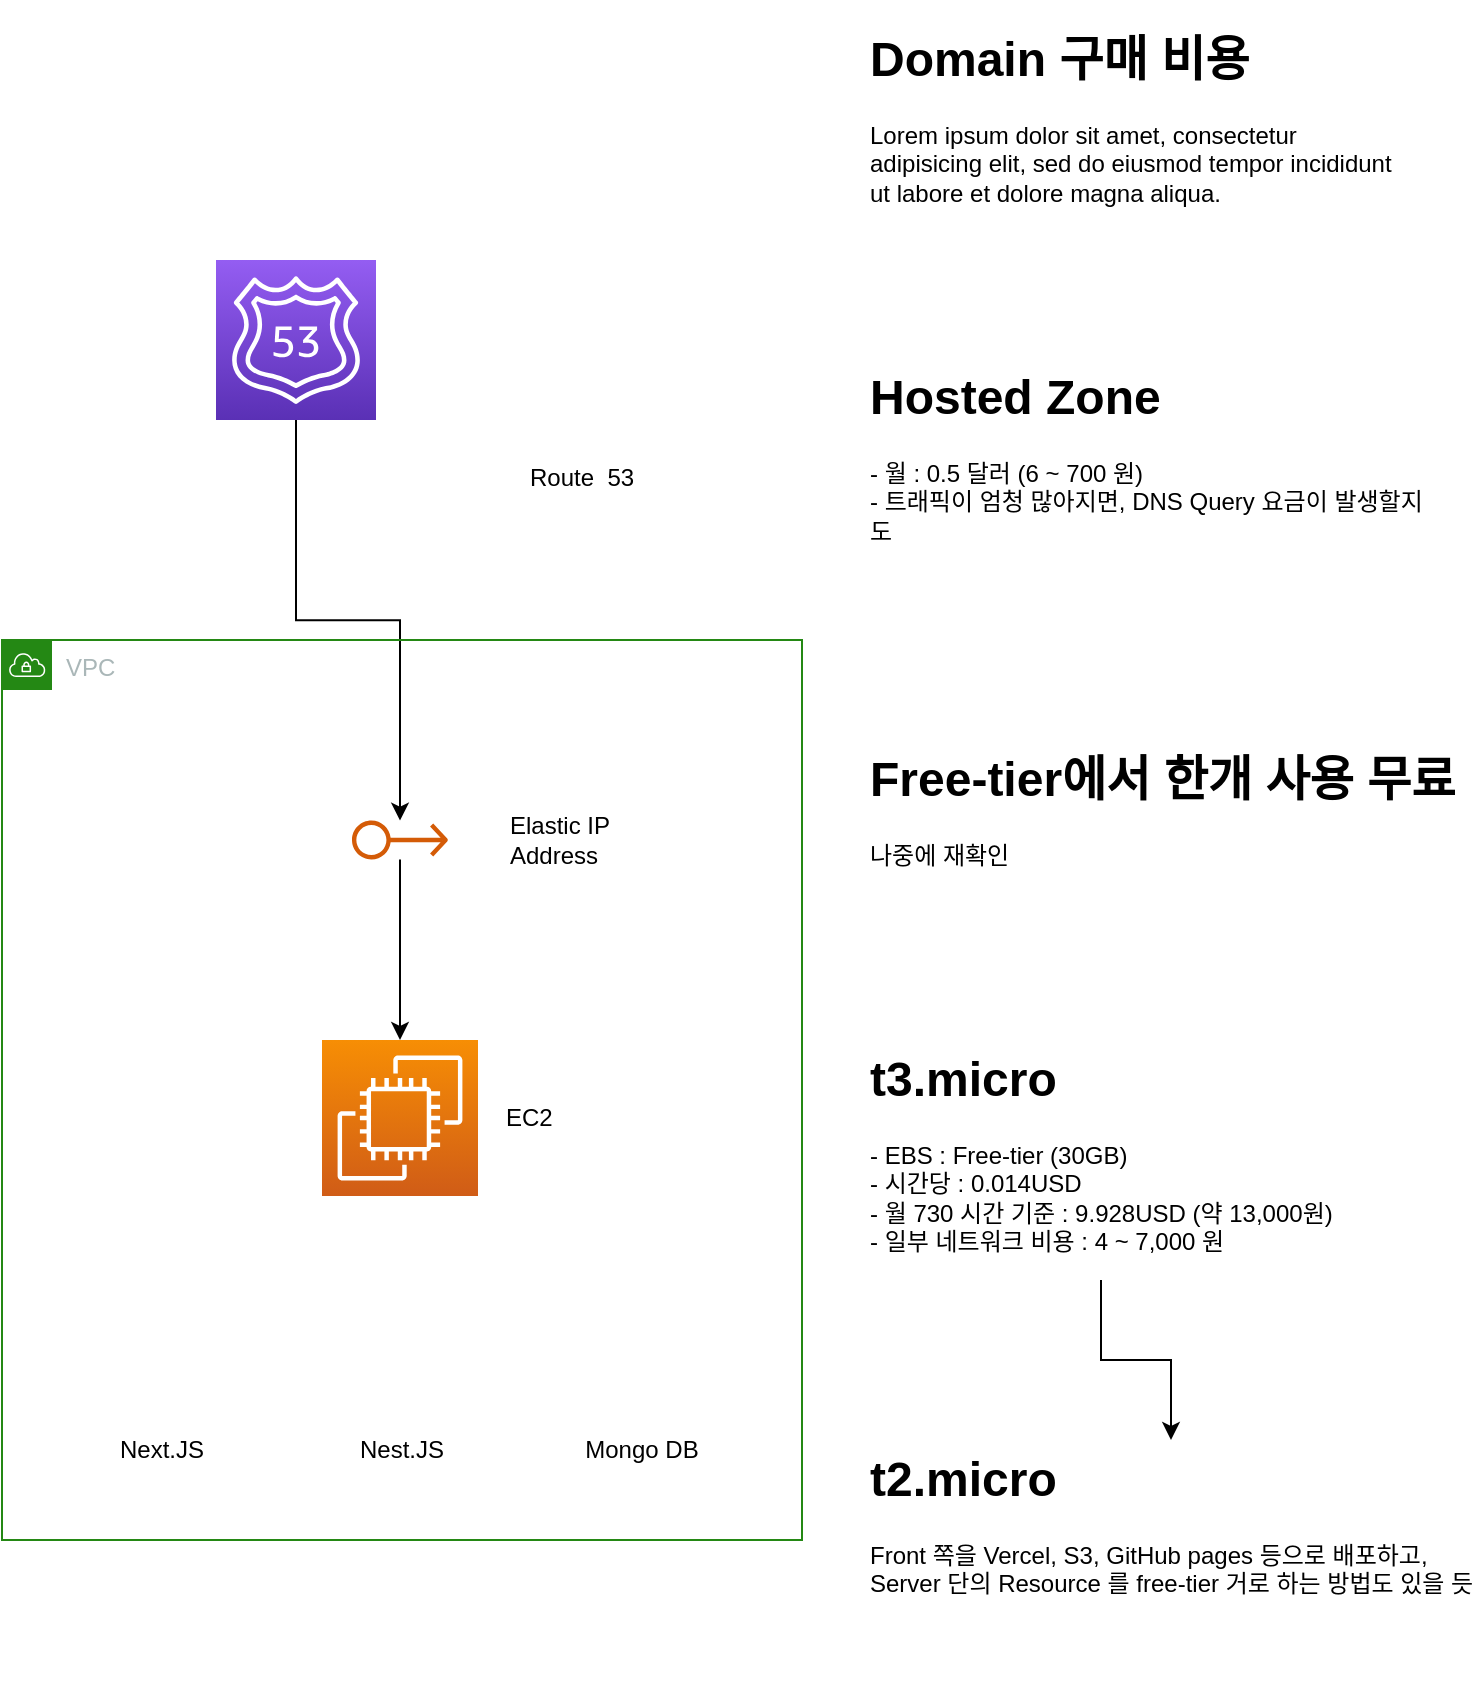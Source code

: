 <mxfile version="21.6.1" type="github">
  <diagram id="es14_rfdbNgEbXmRxW6r" name="페이지-1">
    <mxGraphModel dx="936" dy="871" grid="1" gridSize="10" guides="1" tooltips="1" connect="1" arrows="1" fold="1" page="1" pageScale="1" pageWidth="827" pageHeight="1169" math="0" shadow="0">
      <root>
        <mxCell id="0" />
        <mxCell id="1" parent="0" />
        <mxCell id="SVIf_Yv8dDFxY-8pvKm4-9" style="edgeStyle=orthogonalEdgeStyle;rounded=0;orthogonalLoop=1;jettySize=auto;html=1;" parent="1" source="SVIf_Yv8dDFxY-8pvKm4-1" target="SVIf_Yv8dDFxY-8pvKm4-5" edge="1">
          <mxGeometry relative="1" as="geometry" />
        </mxCell>
        <mxCell id="SVIf_Yv8dDFxY-8pvKm4-1" value="" style="sketch=0;points=[[0,0,0],[0.25,0,0],[0.5,0,0],[0.75,0,0],[1,0,0],[0,1,0],[0.25,1,0],[0.5,1,0],[0.75,1,0],[1,1,0],[0,0.25,0],[0,0.5,0],[0,0.75,0],[1,0.25,0],[1,0.5,0],[1,0.75,0]];outlineConnect=0;fontColor=#232F3E;gradientColor=#945DF2;gradientDirection=north;fillColor=#5A30B5;strokeColor=#ffffff;dashed=0;verticalLabelPosition=bottom;verticalAlign=top;align=center;html=1;fontSize=12;fontStyle=0;aspect=fixed;shape=mxgraph.aws4.resourceIcon;resIcon=mxgraph.aws4.route_53;" parent="1" vertex="1">
          <mxGeometry x="150" y="150" width="80" height="80" as="geometry" />
        </mxCell>
        <mxCell id="SVIf_Yv8dDFxY-8pvKm4-2" value="VPC" style="points=[[0,0],[0.25,0],[0.5,0],[0.75,0],[1,0],[1,0.25],[1,0.5],[1,0.75],[1,1],[0.75,1],[0.5,1],[0.25,1],[0,1],[0,0.75],[0,0.5],[0,0.25]];outlineConnect=0;gradientColor=none;html=1;whiteSpace=wrap;fontSize=12;fontStyle=0;container=1;pointerEvents=0;collapsible=0;recursiveResize=0;shape=mxgraph.aws4.group;grIcon=mxgraph.aws4.group_vpc;strokeColor=#248814;fillColor=none;verticalAlign=top;align=left;spacingLeft=30;fontColor=#AAB7B8;dashed=0;" parent="1" vertex="1">
          <mxGeometry x="43" y="340" width="400" height="450" as="geometry" />
        </mxCell>
        <mxCell id="SVIf_Yv8dDFxY-8pvKm4-10" style="edgeStyle=orthogonalEdgeStyle;rounded=0;orthogonalLoop=1;jettySize=auto;html=1;" parent="SVIf_Yv8dDFxY-8pvKm4-2" source="SVIf_Yv8dDFxY-8pvKm4-5" target="SVIf_Yv8dDFxY-8pvKm4-6" edge="1">
          <mxGeometry relative="1" as="geometry" />
        </mxCell>
        <mxCell id="SVIf_Yv8dDFxY-8pvKm4-5" value="" style="sketch=0;outlineConnect=0;fontColor=#232F3E;gradientColor=none;fillColor=#D45B07;strokeColor=none;dashed=0;verticalLabelPosition=bottom;verticalAlign=top;align=center;html=1;fontSize=12;fontStyle=0;aspect=fixed;pointerEvents=1;shape=mxgraph.aws4.elastic_ip_address;" parent="SVIf_Yv8dDFxY-8pvKm4-2" vertex="1">
          <mxGeometry x="175" y="90" width="48" height="20" as="geometry" />
        </mxCell>
        <mxCell id="SVIf_Yv8dDFxY-8pvKm4-6" value="" style="sketch=0;points=[[0,0,0],[0.25,0,0],[0.5,0,0],[0.75,0,0],[1,0,0],[0,1,0],[0.25,1,0],[0.5,1,0],[0.75,1,0],[1,1,0],[0,0.25,0],[0,0.5,0],[0,0.75,0],[1,0.25,0],[1,0.5,0],[1,0.75,0]];outlineConnect=0;fontColor=#232F3E;gradientColor=#F78E04;gradientDirection=north;fillColor=#D05C17;strokeColor=#ffffff;dashed=0;verticalLabelPosition=bottom;verticalAlign=top;align=center;html=1;fontSize=12;fontStyle=0;aspect=fixed;shape=mxgraph.aws4.resourceIcon;resIcon=mxgraph.aws4.ec2;" parent="SVIf_Yv8dDFxY-8pvKm4-2" vertex="1">
          <mxGeometry x="160" y="200" width="78" height="78" as="geometry" />
        </mxCell>
        <mxCell id="SVIf_Yv8dDFxY-8pvKm4-12" value="Elastic IP&lt;br&gt;Address" style="text;html=1;strokeColor=none;fillColor=none;align=left;verticalAlign=middle;whiteSpace=wrap;rounded=0;" parent="SVIf_Yv8dDFxY-8pvKm4-2" vertex="1">
          <mxGeometry x="252" y="85" width="60" height="30" as="geometry" />
        </mxCell>
        <mxCell id="SVIf_Yv8dDFxY-8pvKm4-14" value="EC2" style="text;html=1;strokeColor=none;fillColor=none;align=left;verticalAlign=middle;whiteSpace=wrap;rounded=0;" parent="SVIf_Yv8dDFxY-8pvKm4-2" vertex="1">
          <mxGeometry x="250" y="224" width="60" height="30" as="geometry" />
        </mxCell>
        <mxCell id="SVIf_Yv8dDFxY-8pvKm4-17" value="" style="shape=image;html=1;verticalAlign=top;verticalLabelPosition=bottom;labelBackgroundColor=#ffffff;imageAspect=0;aspect=fixed;image=https://cdn1.iconfinder.com/data/icons/unicons-line-vol-3/24/docker-128.png" parent="SVIf_Yv8dDFxY-8pvKm4-2" vertex="1">
          <mxGeometry x="30" y="300" width="100" height="100" as="geometry" />
        </mxCell>
        <mxCell id="SVIf_Yv8dDFxY-8pvKm4-18" value="" style="shape=image;html=1;verticalAlign=top;verticalLabelPosition=bottom;labelBackgroundColor=#ffffff;imageAspect=0;aspect=fixed;image=https://cdn1.iconfinder.com/data/icons/unicons-line-vol-3/24/docker-128.png" parent="SVIf_Yv8dDFxY-8pvKm4-2" vertex="1">
          <mxGeometry x="149" y="300" width="100" height="100" as="geometry" />
        </mxCell>
        <mxCell id="SVIf_Yv8dDFxY-8pvKm4-19" value="" style="shape=image;html=1;verticalAlign=top;verticalLabelPosition=bottom;labelBackgroundColor=#ffffff;imageAspect=0;aspect=fixed;image=https://cdn1.iconfinder.com/data/icons/unicons-line-vol-3/24/docker-128.png" parent="SVIf_Yv8dDFxY-8pvKm4-2" vertex="1">
          <mxGeometry x="270" y="300" width="100" height="100" as="geometry" />
        </mxCell>
        <mxCell id="SVIf_Yv8dDFxY-8pvKm4-20" value="Next.JS" style="text;html=1;strokeColor=none;fillColor=none;align=center;verticalAlign=middle;whiteSpace=wrap;rounded=0;" parent="SVIf_Yv8dDFxY-8pvKm4-2" vertex="1">
          <mxGeometry x="50" y="390" width="60" height="30" as="geometry" />
        </mxCell>
        <mxCell id="SVIf_Yv8dDFxY-8pvKm4-21" value="Nest.JS" style="text;html=1;strokeColor=none;fillColor=none;align=center;verticalAlign=middle;whiteSpace=wrap;rounded=0;" parent="SVIf_Yv8dDFxY-8pvKm4-2" vertex="1">
          <mxGeometry x="170" y="390" width="60" height="30" as="geometry" />
        </mxCell>
        <mxCell id="SVIf_Yv8dDFxY-8pvKm4-22" value="Mongo DB" style="text;html=1;strokeColor=none;fillColor=none;align=center;verticalAlign=middle;whiteSpace=wrap;rounded=0;" parent="SVIf_Yv8dDFxY-8pvKm4-2" vertex="1">
          <mxGeometry x="290" y="390" width="60" height="30" as="geometry" />
        </mxCell>
        <mxCell id="SVIf_Yv8dDFxY-8pvKm4-13" value="Route&amp;nbsp; 53" style="text;html=1;strokeColor=none;fillColor=none;align=left;verticalAlign=middle;whiteSpace=wrap;rounded=0;" parent="1" vertex="1">
          <mxGeometry x="305" y="244" width="60" height="30" as="geometry" />
        </mxCell>
        <mxCell id="SVIf_Yv8dDFxY-8pvKm4-30" value="" style="edgeStyle=orthogonalEdgeStyle;rounded=0;orthogonalLoop=1;jettySize=auto;html=1;" parent="1" source="SVIf_Yv8dDFxY-8pvKm4-24" target="SVIf_Yv8dDFxY-8pvKm4-29" edge="1">
          <mxGeometry relative="1" as="geometry" />
        </mxCell>
        <mxCell id="SVIf_Yv8dDFxY-8pvKm4-24" value="&lt;h1&gt;t3.micro&lt;/h1&gt;&lt;p&gt;- EBS : Free-tier (30GB)&lt;br&gt;- 시간당 : 0.014USD&lt;br&gt;&lt;span style=&quot;background-color: initial;&quot;&gt;- 월 730 시간 기준 : 9.928USD (약 13,000원)&lt;br&gt;&lt;/span&gt;&lt;span style=&quot;background-color: initial;&quot;&gt;- 일부 네트워크 비용 : 4 ~ 7,000 원&lt;/span&gt;&lt;/p&gt;" style="text;html=1;strokeColor=none;fillColor=none;spacing=5;spacingTop=-20;whiteSpace=wrap;overflow=hidden;rounded=0;" parent="1" vertex="1">
          <mxGeometry x="472" y="540" width="241" height="120" as="geometry" />
        </mxCell>
        <mxCell id="SVIf_Yv8dDFxY-8pvKm4-25" value="&lt;h1&gt;Domain 구매 비용&lt;/h1&gt;&lt;p&gt;Lorem ipsum dolor sit amet, consectetur adipisicing elit, sed do eiusmod tempor incididunt ut labore et dolore magna aliqua.&lt;/p&gt;" style="text;html=1;strokeColor=none;fillColor=none;spacing=5;spacingTop=-20;whiteSpace=wrap;overflow=hidden;rounded=0;" parent="1" vertex="1">
          <mxGeometry x="472" y="30" width="280" height="120" as="geometry" />
        </mxCell>
        <mxCell id="SVIf_Yv8dDFxY-8pvKm4-26" value="&lt;h1&gt;Free-tier에서 한개 사용 무료&lt;/h1&gt;&lt;p&gt;나중에 재확인&lt;/p&gt;" style="text;html=1;strokeColor=none;fillColor=none;spacing=5;spacingTop=-20;whiteSpace=wrap;overflow=hidden;rounded=0;" parent="1" vertex="1">
          <mxGeometry x="472" y="390" width="311" height="120" as="geometry" />
        </mxCell>
        <mxCell id="SVIf_Yv8dDFxY-8pvKm4-27" value="&lt;h1&gt;Hosted Zone&lt;/h1&gt;&lt;p&gt;- 월 : 0.5 달러 (6 ~ 700 원)&lt;br&gt;- 트래픽이 엄청 많아지면, DNS Query 요금이 발생할지도&lt;br&gt;&lt;/p&gt;" style="text;html=1;strokeColor=none;fillColor=none;spacing=5;spacingTop=-20;whiteSpace=wrap;overflow=hidden;rounded=0;" parent="1" vertex="1">
          <mxGeometry x="472" y="199" width="291" height="120" as="geometry" />
        </mxCell>
        <mxCell id="SVIf_Yv8dDFxY-8pvKm4-29" value="&lt;h1&gt;t2.micro&lt;/h1&gt;&lt;p&gt;Front 쪽을 Vercel, S3, GitHub pages 등으로 배포하고,&lt;br&gt;&lt;span style=&quot;background-color: initial;&quot;&gt;Server 단의 Resource 를 free-tier 거로 하는 방법도 있을 듯&lt;/span&gt;&lt;/p&gt;" style="text;html=1;strokeColor=none;fillColor=none;spacing=5;spacingTop=-20;whiteSpace=wrap;overflow=hidden;rounded=0;" parent="1" vertex="1">
          <mxGeometry x="472" y="740" width="311" height="120" as="geometry" />
        </mxCell>
      </root>
    </mxGraphModel>
  </diagram>
</mxfile>
